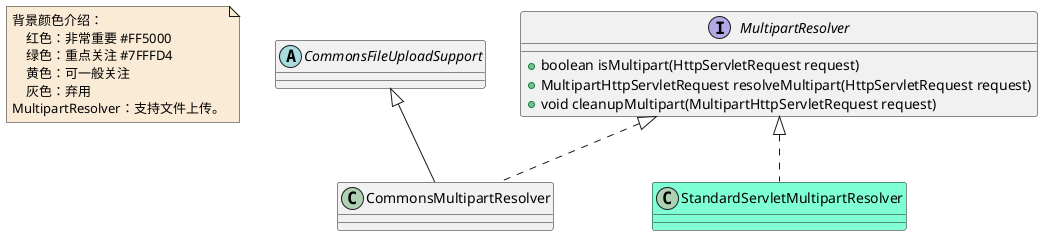 @startuml

note  as N1 #FAEBD7
    背景颜色介绍：
        红色：非常重要 #FF5000
        绿色：重点关注 #7FFFD4
        黄色：可一般关注
        灰色：弃用
    MultipartResolver：支持文件上传。
end note

interface MultipartResolver
MultipartResolver : +boolean isMultipart(HttpServletRequest request)
MultipartResolver : +MultipartHttpServletRequest resolveMultipart(HttpServletRequest request)
MultipartResolver : +void cleanupMultipart(MultipartHttpServletRequest request)
class CommonsMultipartResolver
class StandardServletMultipartResolver #7FFFD4

abstract class CommonsFileUploadSupport


CommonsFileUploadSupport <|-- CommonsMultipartResolver

MultipartResolver <|.. CommonsMultipartResolver
MultipartResolver <|.. StandardServletMultipartResolver


@enduml